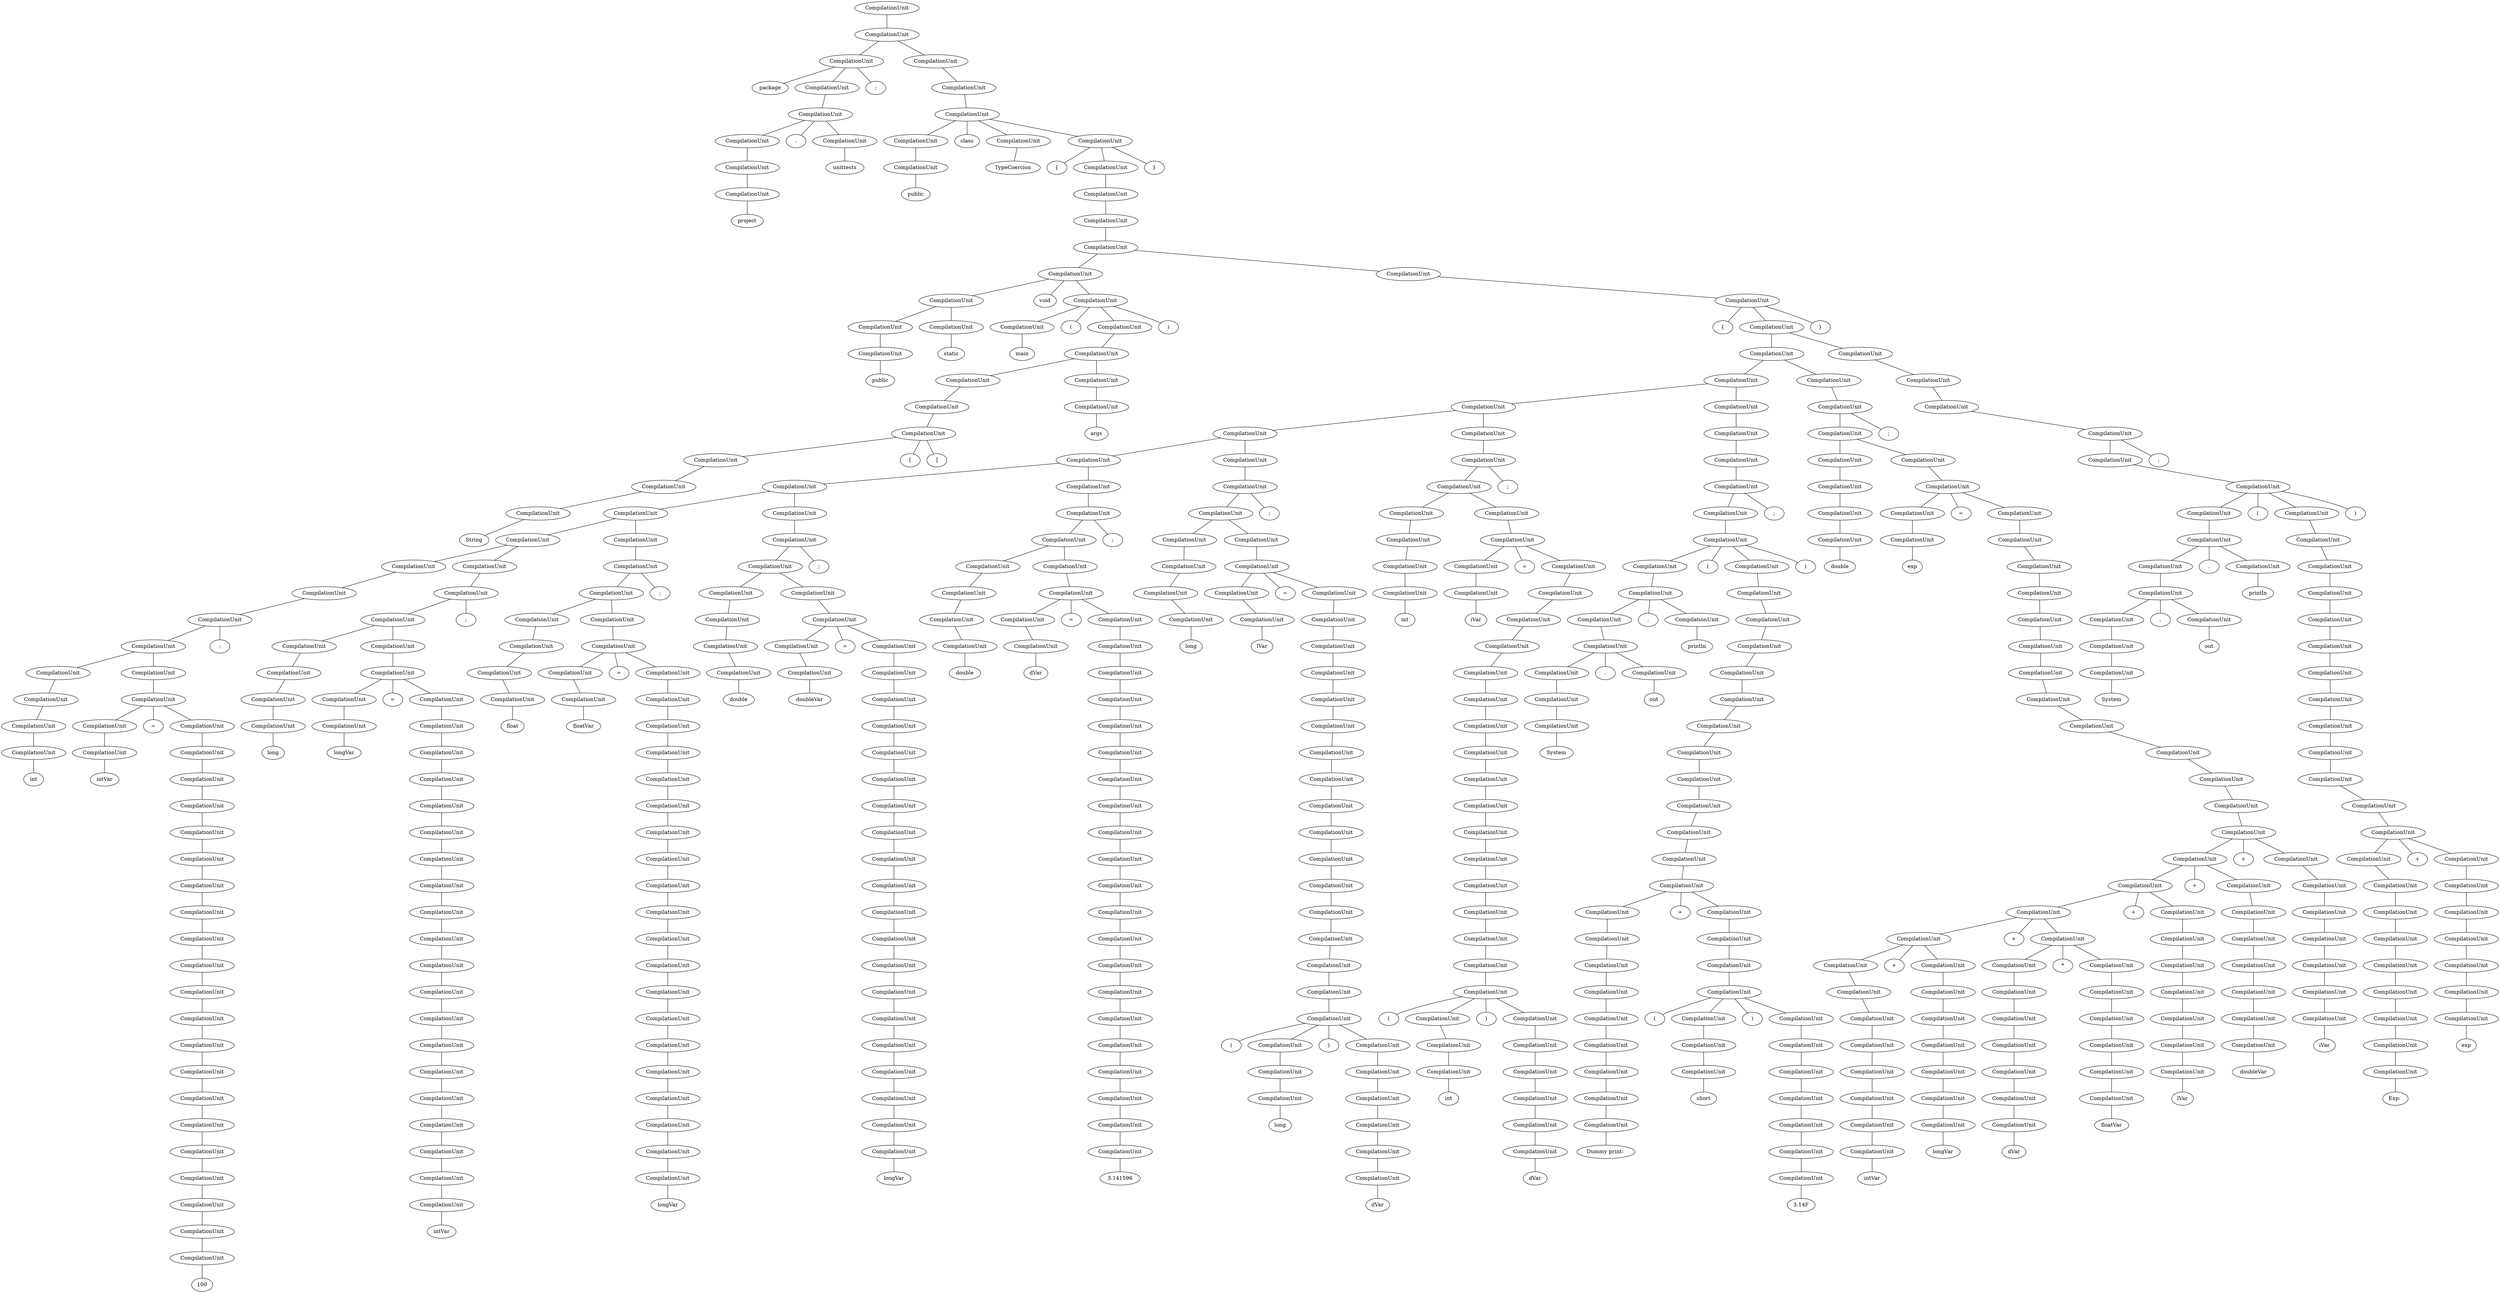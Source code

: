 strict graph G {
1 [label="CompilationUnit"]
1 -- 2
2 [label="CompilationUnit"]
2 -- 3
3 [label="CompilationUnit"]
13 [label="package"]
3 -- 13
3 -- 4
4 [label="CompilationUnit"]
4 -- 5
5 [label="CompilationUnit"]
5 -- 6
6 [label="CompilationUnit"]
6 -- 7
7 [label="CompilationUnit"]
7 -- 8
8 [label="CompilationUnit"]
9 [label="project"]
8 -- 9
12 [label="."]
5 -- 12
5 -- 10
10 [label="CompilationUnit"]
11 [label="unittests"]
10 -- 11
14 [label=";"]
3 -- 14
2 -- 15
15 [label="CompilationUnit"]
15 -- 16
16 [label="CompilationUnit"]
16 -- 17
17 [label="CompilationUnit"]
17 -- 18
18 [label="CompilationUnit"]
18 -- 19
19 [label="CompilationUnit"]
20 [label="public"]
19 -- 20
558 [label="class"]
17 -- 558
17 -- 21
21 [label="CompilationUnit"]
22 [label="TypeCoercion"]
21 -- 22
17 -- 23
23 [label="CompilationUnit"]
556 [label="{"]
23 -- 556
23 -- 24
24 [label="CompilationUnit"]
24 -- 25
25 [label="CompilationUnit"]
25 -- 26
26 [label="CompilationUnit"]
26 -- 27
27 [label="CompilationUnit"]
27 -- 28
28 [label="CompilationUnit"]
28 -- 29
29 [label="CompilationUnit"]
29 -- 30
30 [label="CompilationUnit"]
30 -- 31
31 [label="CompilationUnit"]
32 [label="public"]
31 -- 32
29 -- 33
33 [label="CompilationUnit"]
34 [label="static"]
33 -- 34
54 [label="void"]
28 -- 54
28 -- 35
35 [label="CompilationUnit"]
35 -- 36
36 [label="CompilationUnit"]
37 [label="main"]
36 -- 37
52 [label="("]
35 -- 52
35 -- 38
38 [label="CompilationUnit"]
38 -- 39
39 [label="CompilationUnit"]
39 -- 40
40 [label="CompilationUnit"]
40 -- 41
41 [label="CompilationUnit"]
41 -- 42
42 [label="CompilationUnit"]
42 -- 43
43 [label="CompilationUnit"]
43 -- 44
44 [label="CompilationUnit"]
44 -- 45
45 [label="CompilationUnit"]
46 [label="String"]
45 -- 46
47 [label="["]
42 -- 47
48 [label="]"]
42 -- 48
39 -- 49
49 [label="CompilationUnit"]
49 -- 50
50 [label="CompilationUnit"]
51 [label="args"]
50 -- 51
53 [label=")"]
35 -- 53
27 -- 55
55 [label="CompilationUnit"]
55 -- 56
56 [label="CompilationUnit"]
554 [label="{"]
56 -- 554
56 -- 57
57 [label="CompilationUnit"]
57 -- 58
58 [label="CompilationUnit"]
58 -- 59
59 [label="CompilationUnit"]
59 -- 60
60 [label="CompilationUnit"]
60 -- 61
61 [label="CompilationUnit"]
61 -- 62
62 [label="CompilationUnit"]
62 -- 63
63 [label="CompilationUnit"]
63 -- 64
64 [label="CompilationUnit"]
64 -- 65
65 [label="CompilationUnit"]
65 -- 66
66 [label="CompilationUnit"]
66 -- 67
67 [label="CompilationUnit"]
67 -- 68
68 [label="CompilationUnit"]
68 -- 69
69 [label="CompilationUnit"]
69 -- 70
70 [label="CompilationUnit"]
70 -- 71
71 [label="CompilationUnit"]
71 -- 72
72 [label="CompilationUnit"]
72 -- 73
73 [label="CompilationUnit"]
74 [label="int"]
73 -- 74
69 -- 75
75 [label="CompilationUnit"]
75 -- 76
76 [label="CompilationUnit"]
76 -- 77
77 [label="CompilationUnit"]
77 -- 78
78 [label="CompilationUnit"]
79 [label="intVar"]
78 -- 79
102 [label="="]
76 -- 102
76 -- 80
80 [label="CompilationUnit"]
80 -- 81
81 [label="CompilationUnit"]
81 -- 82
82 [label="CompilationUnit"]
82 -- 83
83 [label="CompilationUnit"]
83 -- 84
84 [label="CompilationUnit"]
84 -- 85
85 [label="CompilationUnit"]
85 -- 86
86 [label="CompilationUnit"]
86 -- 87
87 [label="CompilationUnit"]
87 -- 88
88 [label="CompilationUnit"]
88 -- 89
89 [label="CompilationUnit"]
89 -- 90
90 [label="CompilationUnit"]
90 -- 91
91 [label="CompilationUnit"]
91 -- 92
92 [label="CompilationUnit"]
92 -- 93
93 [label="CompilationUnit"]
93 -- 94
94 [label="CompilationUnit"]
94 -- 95
95 [label="CompilationUnit"]
95 -- 96
96 [label="CompilationUnit"]
96 -- 97
97 [label="CompilationUnit"]
97 -- 98
98 [label="CompilationUnit"]
98 -- 99
99 [label="CompilationUnit"]
99 -- 100
100 [label="CompilationUnit"]
101 [label="100"]
100 -- 101
103 [label=";"]
68 -- 103
65 -- 104
104 [label="CompilationUnit"]
104 -- 105
105 [label="CompilationUnit"]
105 -- 106
106 [label="CompilationUnit"]
106 -- 107
107 [label="CompilationUnit"]
107 -- 108
108 [label="CompilationUnit"]
108 -- 109
109 [label="CompilationUnit"]
109 -- 110
110 [label="CompilationUnit"]
111 [label="long"]
110 -- 111
106 -- 112
112 [label="CompilationUnit"]
112 -- 113
113 [label="CompilationUnit"]
113 -- 114
114 [label="CompilationUnit"]
114 -- 115
115 [label="CompilationUnit"]
116 [label="longVar"]
115 -- 116
138 [label="="]
113 -- 138
113 -- 117
117 [label="CompilationUnit"]
117 -- 118
118 [label="CompilationUnit"]
118 -- 119
119 [label="CompilationUnit"]
119 -- 120
120 [label="CompilationUnit"]
120 -- 121
121 [label="CompilationUnit"]
121 -- 122
122 [label="CompilationUnit"]
122 -- 123
123 [label="CompilationUnit"]
123 -- 124
124 [label="CompilationUnit"]
124 -- 125
125 [label="CompilationUnit"]
125 -- 126
126 [label="CompilationUnit"]
126 -- 127
127 [label="CompilationUnit"]
127 -- 128
128 [label="CompilationUnit"]
128 -- 129
129 [label="CompilationUnit"]
129 -- 130
130 [label="CompilationUnit"]
130 -- 131
131 [label="CompilationUnit"]
131 -- 132
132 [label="CompilationUnit"]
132 -- 133
133 [label="CompilationUnit"]
133 -- 134
134 [label="CompilationUnit"]
134 -- 135
135 [label="CompilationUnit"]
135 -- 136
136 [label="CompilationUnit"]
137 [label="intVar"]
136 -- 137
139 [label=";"]
105 -- 139
64 -- 140
140 [label="CompilationUnit"]
140 -- 141
141 [label="CompilationUnit"]
141 -- 142
142 [label="CompilationUnit"]
142 -- 143
143 [label="CompilationUnit"]
143 -- 144
144 [label="CompilationUnit"]
144 -- 145
145 [label="CompilationUnit"]
145 -- 146
146 [label="CompilationUnit"]
147 [label="float"]
146 -- 147
142 -- 148
148 [label="CompilationUnit"]
148 -- 149
149 [label="CompilationUnit"]
149 -- 150
150 [label="CompilationUnit"]
150 -- 151
151 [label="CompilationUnit"]
152 [label="floatVar"]
151 -- 152
174 [label="="]
149 -- 174
149 -- 153
153 [label="CompilationUnit"]
153 -- 154
154 [label="CompilationUnit"]
154 -- 155
155 [label="CompilationUnit"]
155 -- 156
156 [label="CompilationUnit"]
156 -- 157
157 [label="CompilationUnit"]
157 -- 158
158 [label="CompilationUnit"]
158 -- 159
159 [label="CompilationUnit"]
159 -- 160
160 [label="CompilationUnit"]
160 -- 161
161 [label="CompilationUnit"]
161 -- 162
162 [label="CompilationUnit"]
162 -- 163
163 [label="CompilationUnit"]
163 -- 164
164 [label="CompilationUnit"]
164 -- 165
165 [label="CompilationUnit"]
165 -- 166
166 [label="CompilationUnit"]
166 -- 167
167 [label="CompilationUnit"]
167 -- 168
168 [label="CompilationUnit"]
168 -- 169
169 [label="CompilationUnit"]
169 -- 170
170 [label="CompilationUnit"]
170 -- 171
171 [label="CompilationUnit"]
171 -- 172
172 [label="CompilationUnit"]
173 [label="longVar"]
172 -- 173
175 [label=";"]
141 -- 175
63 -- 176
176 [label="CompilationUnit"]
176 -- 177
177 [label="CompilationUnit"]
177 -- 178
178 [label="CompilationUnit"]
178 -- 179
179 [label="CompilationUnit"]
179 -- 180
180 [label="CompilationUnit"]
180 -- 181
181 [label="CompilationUnit"]
181 -- 182
182 [label="CompilationUnit"]
183 [label="double"]
182 -- 183
178 -- 184
184 [label="CompilationUnit"]
184 -- 185
185 [label="CompilationUnit"]
185 -- 186
186 [label="CompilationUnit"]
186 -- 187
187 [label="CompilationUnit"]
188 [label="doubleVar"]
187 -- 188
210 [label="="]
185 -- 210
185 -- 189
189 [label="CompilationUnit"]
189 -- 190
190 [label="CompilationUnit"]
190 -- 191
191 [label="CompilationUnit"]
191 -- 192
192 [label="CompilationUnit"]
192 -- 193
193 [label="CompilationUnit"]
193 -- 194
194 [label="CompilationUnit"]
194 -- 195
195 [label="CompilationUnit"]
195 -- 196
196 [label="CompilationUnit"]
196 -- 197
197 [label="CompilationUnit"]
197 -- 198
198 [label="CompilationUnit"]
198 -- 199
199 [label="CompilationUnit"]
199 -- 200
200 [label="CompilationUnit"]
200 -- 201
201 [label="CompilationUnit"]
201 -- 202
202 [label="CompilationUnit"]
202 -- 203
203 [label="CompilationUnit"]
203 -- 204
204 [label="CompilationUnit"]
204 -- 205
205 [label="CompilationUnit"]
205 -- 206
206 [label="CompilationUnit"]
206 -- 207
207 [label="CompilationUnit"]
207 -- 208
208 [label="CompilationUnit"]
209 [label="longVar"]
208 -- 209
211 [label=";"]
177 -- 211
62 -- 212
212 [label="CompilationUnit"]
212 -- 213
213 [label="CompilationUnit"]
213 -- 214
214 [label="CompilationUnit"]
214 -- 215
215 [label="CompilationUnit"]
215 -- 216
216 [label="CompilationUnit"]
216 -- 217
217 [label="CompilationUnit"]
217 -- 218
218 [label="CompilationUnit"]
219 [label="double"]
218 -- 219
214 -- 220
220 [label="CompilationUnit"]
220 -- 221
221 [label="CompilationUnit"]
221 -- 222
222 [label="CompilationUnit"]
222 -- 223
223 [label="CompilationUnit"]
224 [label="dVar"]
223 -- 224
247 [label="="]
221 -- 247
221 -- 225
225 [label="CompilationUnit"]
225 -- 226
226 [label="CompilationUnit"]
226 -- 227
227 [label="CompilationUnit"]
227 -- 228
228 [label="CompilationUnit"]
228 -- 229
229 [label="CompilationUnit"]
229 -- 230
230 [label="CompilationUnit"]
230 -- 231
231 [label="CompilationUnit"]
231 -- 232
232 [label="CompilationUnit"]
232 -- 233
233 [label="CompilationUnit"]
233 -- 234
234 [label="CompilationUnit"]
234 -- 235
235 [label="CompilationUnit"]
235 -- 236
236 [label="CompilationUnit"]
236 -- 237
237 [label="CompilationUnit"]
237 -- 238
238 [label="CompilationUnit"]
238 -- 239
239 [label="CompilationUnit"]
239 -- 240
240 [label="CompilationUnit"]
240 -- 241
241 [label="CompilationUnit"]
241 -- 242
242 [label="CompilationUnit"]
242 -- 243
243 [label="CompilationUnit"]
243 -- 244
244 [label="CompilationUnit"]
244 -- 245
245 [label="CompilationUnit"]
246 [label="3.141596"]
245 -- 246
248 [label=";"]
213 -- 248
61 -- 249
249 [label="CompilationUnit"]
249 -- 250
250 [label="CompilationUnit"]
250 -- 251
251 [label="CompilationUnit"]
251 -- 252
252 [label="CompilationUnit"]
252 -- 253
253 [label="CompilationUnit"]
253 -- 254
254 [label="CompilationUnit"]
254 -- 255
255 [label="CompilationUnit"]
256 [label="long"]
255 -- 256
251 -- 257
257 [label="CompilationUnit"]
257 -- 258
258 [label="CompilationUnit"]
258 -- 259
259 [label="CompilationUnit"]
259 -- 260
260 [label="CompilationUnit"]
261 [label="lVar"]
260 -- 261
292 [label="="]
258 -- 292
258 -- 262
262 [label="CompilationUnit"]
262 -- 263
263 [label="CompilationUnit"]
263 -- 264
264 [label="CompilationUnit"]
264 -- 265
265 [label="CompilationUnit"]
265 -- 266
266 [label="CompilationUnit"]
266 -- 267
267 [label="CompilationUnit"]
267 -- 268
268 [label="CompilationUnit"]
268 -- 269
269 [label="CompilationUnit"]
269 -- 270
270 [label="CompilationUnit"]
270 -- 271
271 [label="CompilationUnit"]
271 -- 272
272 [label="CompilationUnit"]
272 -- 273
273 [label="CompilationUnit"]
273 -- 274
274 [label="CompilationUnit"]
274 -- 275
275 [label="CompilationUnit"]
275 -- 276
276 [label="CompilationUnit"]
276 -- 277
277 [label="CompilationUnit"]
277 -- 278
278 [label="CompilationUnit"]
290 [label="("]
278 -- 290
278 -- 279
279 [label="CompilationUnit"]
279 -- 280
280 [label="CompilationUnit"]
280 -- 281
281 [label="CompilationUnit"]
282 [label="long"]
281 -- 282
291 [label=")"]
278 -- 291
278 -- 283
283 [label="CompilationUnit"]
283 -- 284
284 [label="CompilationUnit"]
284 -- 285
285 [label="CompilationUnit"]
285 -- 286
286 [label="CompilationUnit"]
286 -- 287
287 [label="CompilationUnit"]
287 -- 288
288 [label="CompilationUnit"]
289 [label="dVar"]
288 -- 289
293 [label=";"]
250 -- 293
60 -- 294
294 [label="CompilationUnit"]
294 -- 295
295 [label="CompilationUnit"]
295 -- 296
296 [label="CompilationUnit"]
296 -- 297
297 [label="CompilationUnit"]
297 -- 298
298 [label="CompilationUnit"]
298 -- 299
299 [label="CompilationUnit"]
299 -- 300
300 [label="CompilationUnit"]
301 [label="int"]
300 -- 301
296 -- 302
302 [label="CompilationUnit"]
302 -- 303
303 [label="CompilationUnit"]
303 -- 304
304 [label="CompilationUnit"]
304 -- 305
305 [label="CompilationUnit"]
306 [label="iVar"]
305 -- 306
337 [label="="]
303 -- 337
303 -- 307
307 [label="CompilationUnit"]
307 -- 308
308 [label="CompilationUnit"]
308 -- 309
309 [label="CompilationUnit"]
309 -- 310
310 [label="CompilationUnit"]
310 -- 311
311 [label="CompilationUnit"]
311 -- 312
312 [label="CompilationUnit"]
312 -- 313
313 [label="CompilationUnit"]
313 -- 314
314 [label="CompilationUnit"]
314 -- 315
315 [label="CompilationUnit"]
315 -- 316
316 [label="CompilationUnit"]
316 -- 317
317 [label="CompilationUnit"]
317 -- 318
318 [label="CompilationUnit"]
318 -- 319
319 [label="CompilationUnit"]
319 -- 320
320 [label="CompilationUnit"]
320 -- 321
321 [label="CompilationUnit"]
321 -- 322
322 [label="CompilationUnit"]
322 -- 323
323 [label="CompilationUnit"]
335 [label="("]
323 -- 335
323 -- 324
324 [label="CompilationUnit"]
324 -- 325
325 [label="CompilationUnit"]
325 -- 326
326 [label="CompilationUnit"]
327 [label="int"]
326 -- 327
336 [label=")"]
323 -- 336
323 -- 328
328 [label="CompilationUnit"]
328 -- 329
329 [label="CompilationUnit"]
329 -- 330
330 [label="CompilationUnit"]
330 -- 331
331 [label="CompilationUnit"]
331 -- 332
332 [label="CompilationUnit"]
332 -- 333
333 [label="CompilationUnit"]
334 [label="dVar"]
333 -- 334
338 [label=";"]
295 -- 338
59 -- 339
339 [label="CompilationUnit"]
339 -- 340
340 [label="CompilationUnit"]
340 -- 341
341 [label="CompilationUnit"]
341 -- 342
342 [label="CompilationUnit"]
342 -- 343
343 [label="CompilationUnit"]
343 -- 344
344 [label="CompilationUnit"]
344 -- 345
345 [label="CompilationUnit"]
345 -- 346
346 [label="CompilationUnit"]
346 -- 347
347 [label="CompilationUnit"]
347 -- 348
348 [label="CompilationUnit"]
348 -- 349
349 [label="CompilationUnit"]
349 -- 350
350 [label="CompilationUnit"]
350 -- 351
351 [label="CompilationUnit"]
352 [label="System"]
351 -- 352
355 [label="."]
348 -- 355
348 -- 353
353 [label="CompilationUnit"]
354 [label="out"]
353 -- 354
358 [label="."]
346 -- 358
346 -- 356
356 [label="CompilationUnit"]
357 [label="println"]
356 -- 357
401 [label="("]
344 -- 401
344 -- 359
359 [label="CompilationUnit"]
359 -- 360
360 [label="CompilationUnit"]
360 -- 361
361 [label="CompilationUnit"]
361 -- 362
362 [label="CompilationUnit"]
362 -- 363
363 [label="CompilationUnit"]
363 -- 364
364 [label="CompilationUnit"]
364 -- 365
365 [label="CompilationUnit"]
365 -- 366
366 [label="CompilationUnit"]
366 -- 367
367 [label="CompilationUnit"]
367 -- 368
368 [label="CompilationUnit"]
368 -- 369
369 [label="CompilationUnit"]
369 -- 370
370 [label="CompilationUnit"]
370 -- 371
371 [label="CompilationUnit"]
371 -- 372
372 [label="CompilationUnit"]
372 -- 373
373 [label="CompilationUnit"]
373 -- 374
374 [label="CompilationUnit"]
374 -- 375
375 [label="CompilationUnit"]
375 -- 376
376 [label="CompilationUnit"]
376 -- 377
377 [label="CompilationUnit"]
377 -- 378
378 [label="CompilationUnit"]
378 -- 379
379 [label="CompilationUnit"]
379 -- 380
380 [label="CompilationUnit"]
381 [label="Dummy print: "]
380 -- 381
400 [label="+"]
371 -- 400
371 -- 382
382 [label="CompilationUnit"]
382 -- 383
383 [label="CompilationUnit"]
383 -- 384
384 [label="CompilationUnit"]
384 -- 385
385 [label="CompilationUnit"]
398 [label="("]
385 -- 398
385 -- 386
386 [label="CompilationUnit"]
386 -- 387
387 [label="CompilationUnit"]
387 -- 388
388 [label="CompilationUnit"]
389 [label="short"]
388 -- 389
399 [label=")"]
385 -- 399
385 -- 390
390 [label="CompilationUnit"]
390 -- 391
391 [label="CompilationUnit"]
391 -- 392
392 [label="CompilationUnit"]
392 -- 393
393 [label="CompilationUnit"]
393 -- 394
394 [label="CompilationUnit"]
394 -- 395
395 [label="CompilationUnit"]
395 -- 396
396 [label="CompilationUnit"]
397 [label="3.14F"]
396 -- 397
402 [label=")"]
344 -- 402
403 [label=";"]
342 -- 403
58 -- 404
404 [label="CompilationUnit"]
404 -- 405
405 [label="CompilationUnit"]
405 -- 406
406 [label="CompilationUnit"]
406 -- 407
407 [label="CompilationUnit"]
407 -- 408
408 [label="CompilationUnit"]
408 -- 409
409 [label="CompilationUnit"]
409 -- 410
410 [label="CompilationUnit"]
411 [label="double"]
410 -- 411
406 -- 412
412 [label="CompilationUnit"]
412 -- 413
413 [label="CompilationUnit"]
413 -- 414
414 [label="CompilationUnit"]
414 -- 415
415 [label="CompilationUnit"]
416 [label="exp"]
415 -- 416
497 [label="="]
413 -- 497
413 -- 417
417 [label="CompilationUnit"]
417 -- 418
418 [label="CompilationUnit"]
418 -- 419
419 [label="CompilationUnit"]
419 -- 420
420 [label="CompilationUnit"]
420 -- 421
421 [label="CompilationUnit"]
421 -- 422
422 [label="CompilationUnit"]
422 -- 423
423 [label="CompilationUnit"]
423 -- 424
424 [label="CompilationUnit"]
424 -- 425
425 [label="CompilationUnit"]
425 -- 426
426 [label="CompilationUnit"]
426 -- 427
427 [label="CompilationUnit"]
427 -- 428
428 [label="CompilationUnit"]
428 -- 429
429 [label="CompilationUnit"]
429 -- 430
430 [label="CompilationUnit"]
430 -- 431
431 [label="CompilationUnit"]
431 -- 432
432 [label="CompilationUnit"]
432 -- 433
433 [label="CompilationUnit"]
433 -- 434
434 [label="CompilationUnit"]
434 -- 435
435 [label="CompilationUnit"]
435 -- 436
436 [label="CompilationUnit"]
436 -- 437
437 [label="CompilationUnit"]
437 -- 438
438 [label="CompilationUnit"]
438 -- 439
439 [label="CompilationUnit"]
439 -- 440
440 [label="CompilationUnit"]
440 -- 441
441 [label="CompilationUnit"]
442 [label="intVar"]
441 -- 442
451 [label="+"]
433 -- 451
433 -- 443
443 [label="CompilationUnit"]
443 -- 444
444 [label="CompilationUnit"]
444 -- 445
445 [label="CompilationUnit"]
445 -- 446
446 [label="CompilationUnit"]
446 -- 447
447 [label="CompilationUnit"]
447 -- 448
448 [label="CompilationUnit"]
448 -- 449
449 [label="CompilationUnit"]
450 [label="longVar"]
449 -- 450
469 [label="+"]
432 -- 469
432 -- 452
452 [label="CompilationUnit"]
452 -- 453
453 [label="CompilationUnit"]
453 -- 454
454 [label="CompilationUnit"]
454 -- 455
455 [label="CompilationUnit"]
455 -- 456
456 [label="CompilationUnit"]
456 -- 457
457 [label="CompilationUnit"]
457 -- 458
458 [label="CompilationUnit"]
458 -- 459
459 [label="CompilationUnit"]
460 [label="dVar"]
459 -- 460
468 [label="*"]
452 -- 468
452 -- 461
461 [label="CompilationUnit"]
461 -- 462
462 [label="CompilationUnit"]
462 -- 463
463 [label="CompilationUnit"]
463 -- 464
464 [label="CompilationUnit"]
464 -- 465
465 [label="CompilationUnit"]
465 -- 466
466 [label="CompilationUnit"]
467 [label="floatVar"]
466 -- 467
478 [label="+"]
431 -- 478
431 -- 470
470 [label="CompilationUnit"]
470 -- 471
471 [label="CompilationUnit"]
471 -- 472
472 [label="CompilationUnit"]
472 -- 473
473 [label="CompilationUnit"]
473 -- 474
474 [label="CompilationUnit"]
474 -- 475
475 [label="CompilationUnit"]
475 -- 476
476 [label="CompilationUnit"]
477 [label="lVar"]
476 -- 477
487 [label="+"]
430 -- 487
430 -- 479
479 [label="CompilationUnit"]
479 -- 480
480 [label="CompilationUnit"]
480 -- 481
481 [label="CompilationUnit"]
481 -- 482
482 [label="CompilationUnit"]
482 -- 483
483 [label="CompilationUnit"]
483 -- 484
484 [label="CompilationUnit"]
484 -- 485
485 [label="CompilationUnit"]
486 [label="doubleVar"]
485 -- 486
496 [label="+"]
429 -- 496
429 -- 488
488 [label="CompilationUnit"]
488 -- 489
489 [label="CompilationUnit"]
489 -- 490
490 [label="CompilationUnit"]
490 -- 491
491 [label="CompilationUnit"]
491 -- 492
492 [label="CompilationUnit"]
492 -- 493
493 [label="CompilationUnit"]
493 -- 494
494 [label="CompilationUnit"]
495 [label="iVar"]
494 -- 495
498 [label=";"]
405 -- 498
57 -- 499
499 [label="CompilationUnit"]
499 -- 500
500 [label="CompilationUnit"]
500 -- 501
501 [label="CompilationUnit"]
501 -- 502
502 [label="CompilationUnit"]
502 -- 503
503 [label="CompilationUnit"]
503 -- 504
504 [label="CompilationUnit"]
504 -- 505
505 [label="CompilationUnit"]
505 -- 506
506 [label="CompilationUnit"]
506 -- 507
507 [label="CompilationUnit"]
507 -- 508
508 [label="CompilationUnit"]
508 -- 509
509 [label="CompilationUnit"]
509 -- 510
510 [label="CompilationUnit"]
510 -- 511
511 [label="CompilationUnit"]
512 [label="System"]
511 -- 512
515 [label="."]
508 -- 515
508 -- 513
513 [label="CompilationUnit"]
514 [label="out"]
513 -- 514
518 [label="."]
506 -- 518
506 -- 516
516 [label="CompilationUnit"]
517 [label="println"]
516 -- 517
551 [label="("]
504 -- 551
504 -- 519
519 [label="CompilationUnit"]
519 -- 520
520 [label="CompilationUnit"]
520 -- 521
521 [label="CompilationUnit"]
521 -- 522
522 [label="CompilationUnit"]
522 -- 523
523 [label="CompilationUnit"]
523 -- 524
524 [label="CompilationUnit"]
524 -- 525
525 [label="CompilationUnit"]
525 -- 526
526 [label="CompilationUnit"]
526 -- 527
527 [label="CompilationUnit"]
527 -- 528
528 [label="CompilationUnit"]
528 -- 529
529 [label="CompilationUnit"]
529 -- 530
530 [label="CompilationUnit"]
530 -- 531
531 [label="CompilationUnit"]
531 -- 532
532 [label="CompilationUnit"]
532 -- 533
533 [label="CompilationUnit"]
533 -- 534
534 [label="CompilationUnit"]
534 -- 535
535 [label="CompilationUnit"]
535 -- 536
536 [label="CompilationUnit"]
536 -- 537
537 [label="CompilationUnit"]
537 -- 538
538 [label="CompilationUnit"]
538 -- 539
539 [label="CompilationUnit"]
539 -- 540
540 [label="CompilationUnit"]
541 [label="Exp: "]
540 -- 541
550 [label="+"]
531 -- 550
531 -- 542
542 [label="CompilationUnit"]
542 -- 543
543 [label="CompilationUnit"]
543 -- 544
544 [label="CompilationUnit"]
544 -- 545
545 [label="CompilationUnit"]
545 -- 546
546 [label="CompilationUnit"]
546 -- 547
547 [label="CompilationUnit"]
547 -- 548
548 [label="CompilationUnit"]
549 [label="exp"]
548 -- 549
552 [label=")"]
504 -- 552
553 [label=";"]
502 -- 553
555 [label="}"]
56 -- 555
557 [label="}"]
23 -- 557
}